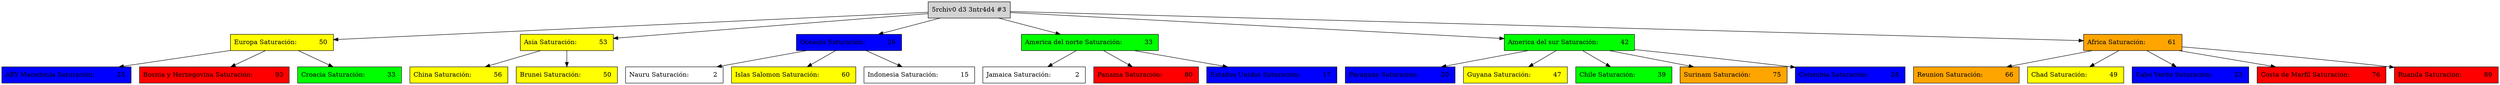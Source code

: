  digraph G {
     node [shape=box, style=filled];
     "5rchiv0 d3 3ntr4d4 #3" [label="5rchiv0 d3 3ntr4d4 #3"];
     "5rchiv0 d3 3ntr4d4 #3" -> "Europa";
     "Europa" [label="Europa Saturación:           50 ", fillcolor="yellow"                                                                                            ];
     "Europa" -> "ARY Macedonia";
     "ARY Macedonia" [label="ARY Macedonia Saturación:           25 ", fillcolor="blue"                                                                                              ];
     "Europa" -> "Bosnia y Herzegovina";
     "Bosnia y Herzegovina" [label="Bosnia y Herzegovina Saturación:           93 ", fillcolor="red"                                                                                               ];
     "Europa" -> "Croacia";
     "Croacia" [label="Croacia Saturación:           33 ", fillcolor="green"                                                                                             ];
     "5rchiv0 d3 3ntr4d4 #3" -> "Asia";
     "Asia" [label="Asia Saturación:           53 ", fillcolor="yellow"                                                                                            ];
     "Asia" -> "China";
     "China" [label="China Saturación:           56 ", fillcolor="yellow"                                                                                            ];
     "Asia" -> "Brunei";
     "Brunei" [label="Brunei Saturación:           50 ", fillcolor="yellow"                                                                                            ];
     "5rchiv0 d3 3ntr4d4 #3" -> "Oceania";
     "Oceania" [label="Oceania Saturación:           26 ", fillcolor="blue"                                                                                              ];
     "Oceania" -> "Nauru";
     "Nauru" [label="Nauru Saturación:            2 ", fillcolor="white"                                                                                             ];
     "Oceania" -> "Islas Salomon";
     "Islas Salomon" [label="Islas Salomon Saturación:           60 ", fillcolor="yellow"                                                                                            ];
     "Oceania" -> "Indonesia";
     "Indonesia" [label="Indonesia Saturación:           15 ", fillcolor="white"                                                                                             ];
     "5rchiv0 d3 3ntr4d4 #3" -> "America del norte";
     "America del norte" [label="America del norte Saturación:           33 ", fillcolor="green"                                                                                             ];
     "America del norte" -> "Jamaica";
     "Jamaica" [label="Jamaica Saturación:            2 ", fillcolor="white"                                                                                             ];
     "America del norte" -> "Panama";
     "Panama" [label="Panama Saturación:           80 ", fillcolor="red"                                                                                               ];
     "America del norte" -> "Estados Unidos";
     "Estados Unidos" [label="Estados Unidos Saturación:           17 ", fillcolor="blue"                                                                                              ];
     "5rchiv0 d3 3ntr4d4 #3" -> "America del sur";
     "America del sur" [label="America del sur Saturación:           42 ", fillcolor="green"                                                                                             ];
     "America del sur" -> "Paraguay";
     "Paraguay" [label="Paraguay Saturación:           20 ", fillcolor="blue"                                                                                              ];
     "America del sur" -> "Guyana";
     "Guyana" [label="Guyana Saturación:           47 ", fillcolor="yellow"                                                                                            ];
     "America del sur" -> "Chile";
     "Chile" [label="Chile Saturación:           39 ", fillcolor="green"                                                                                             ];
     "America del sur" -> "Surinam";
     "Surinam" [label="Surinam Saturación:           75 ", fillcolor="orange"                                                                                            ];
     "America del sur" -> "Colombia";
     "Colombia" [label="Colombia Saturación:           28 ", fillcolor="blue"                                                                                              ];
     "5rchiv0 d3 3ntr4d4 #3" -> "Africa";
     "Africa" [label="Africa Saturación:           61 ", fillcolor="orange"                                                                                            ];
     "Africa" -> "Reunion";
     "Reunion" [label="Reunion Saturación:           66 ", fillcolor="orange"                                                                                            ];
     "Africa" -> "Chad";
     "Chad" [label="Chad Saturación:           49 ", fillcolor="yellow"                                                                                            ];
     "Africa" -> "Cabo Verde";
     "Cabo Verde" [label="Cabo Verde Saturación:           23 ", fillcolor="blue"                                                                                              ];
     "Africa" -> "Costa de Marfil";
     "Costa de Marfil" [label="Costa de Marfil Saturación:           76 ", fillcolor="red"                                                                                               ];
     "Africa" -> "Ruanda";
     "Ruanda" [label="Ruanda Saturación:           89 ", fillcolor="red"                                                                                               ];
 }
